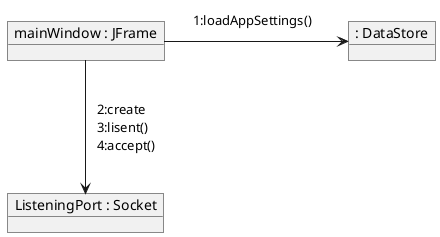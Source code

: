 @startuml mainWindowComunicationDiagram
skinparam NoteBackgroundColor transparent
skinparam NoteBorderColor Transparent

object "mainWindow : JFrame" as jFrame
object ": DataStore" as dataStore
object "ListeningPort : Socket" as socket

jFrame -r-> dataStore
note on link
    1:loadAppSettings()
end note

jFrame -d-> socket
note on link
    2:create
    3:lisent()
    4:accept()
end note

@enduml